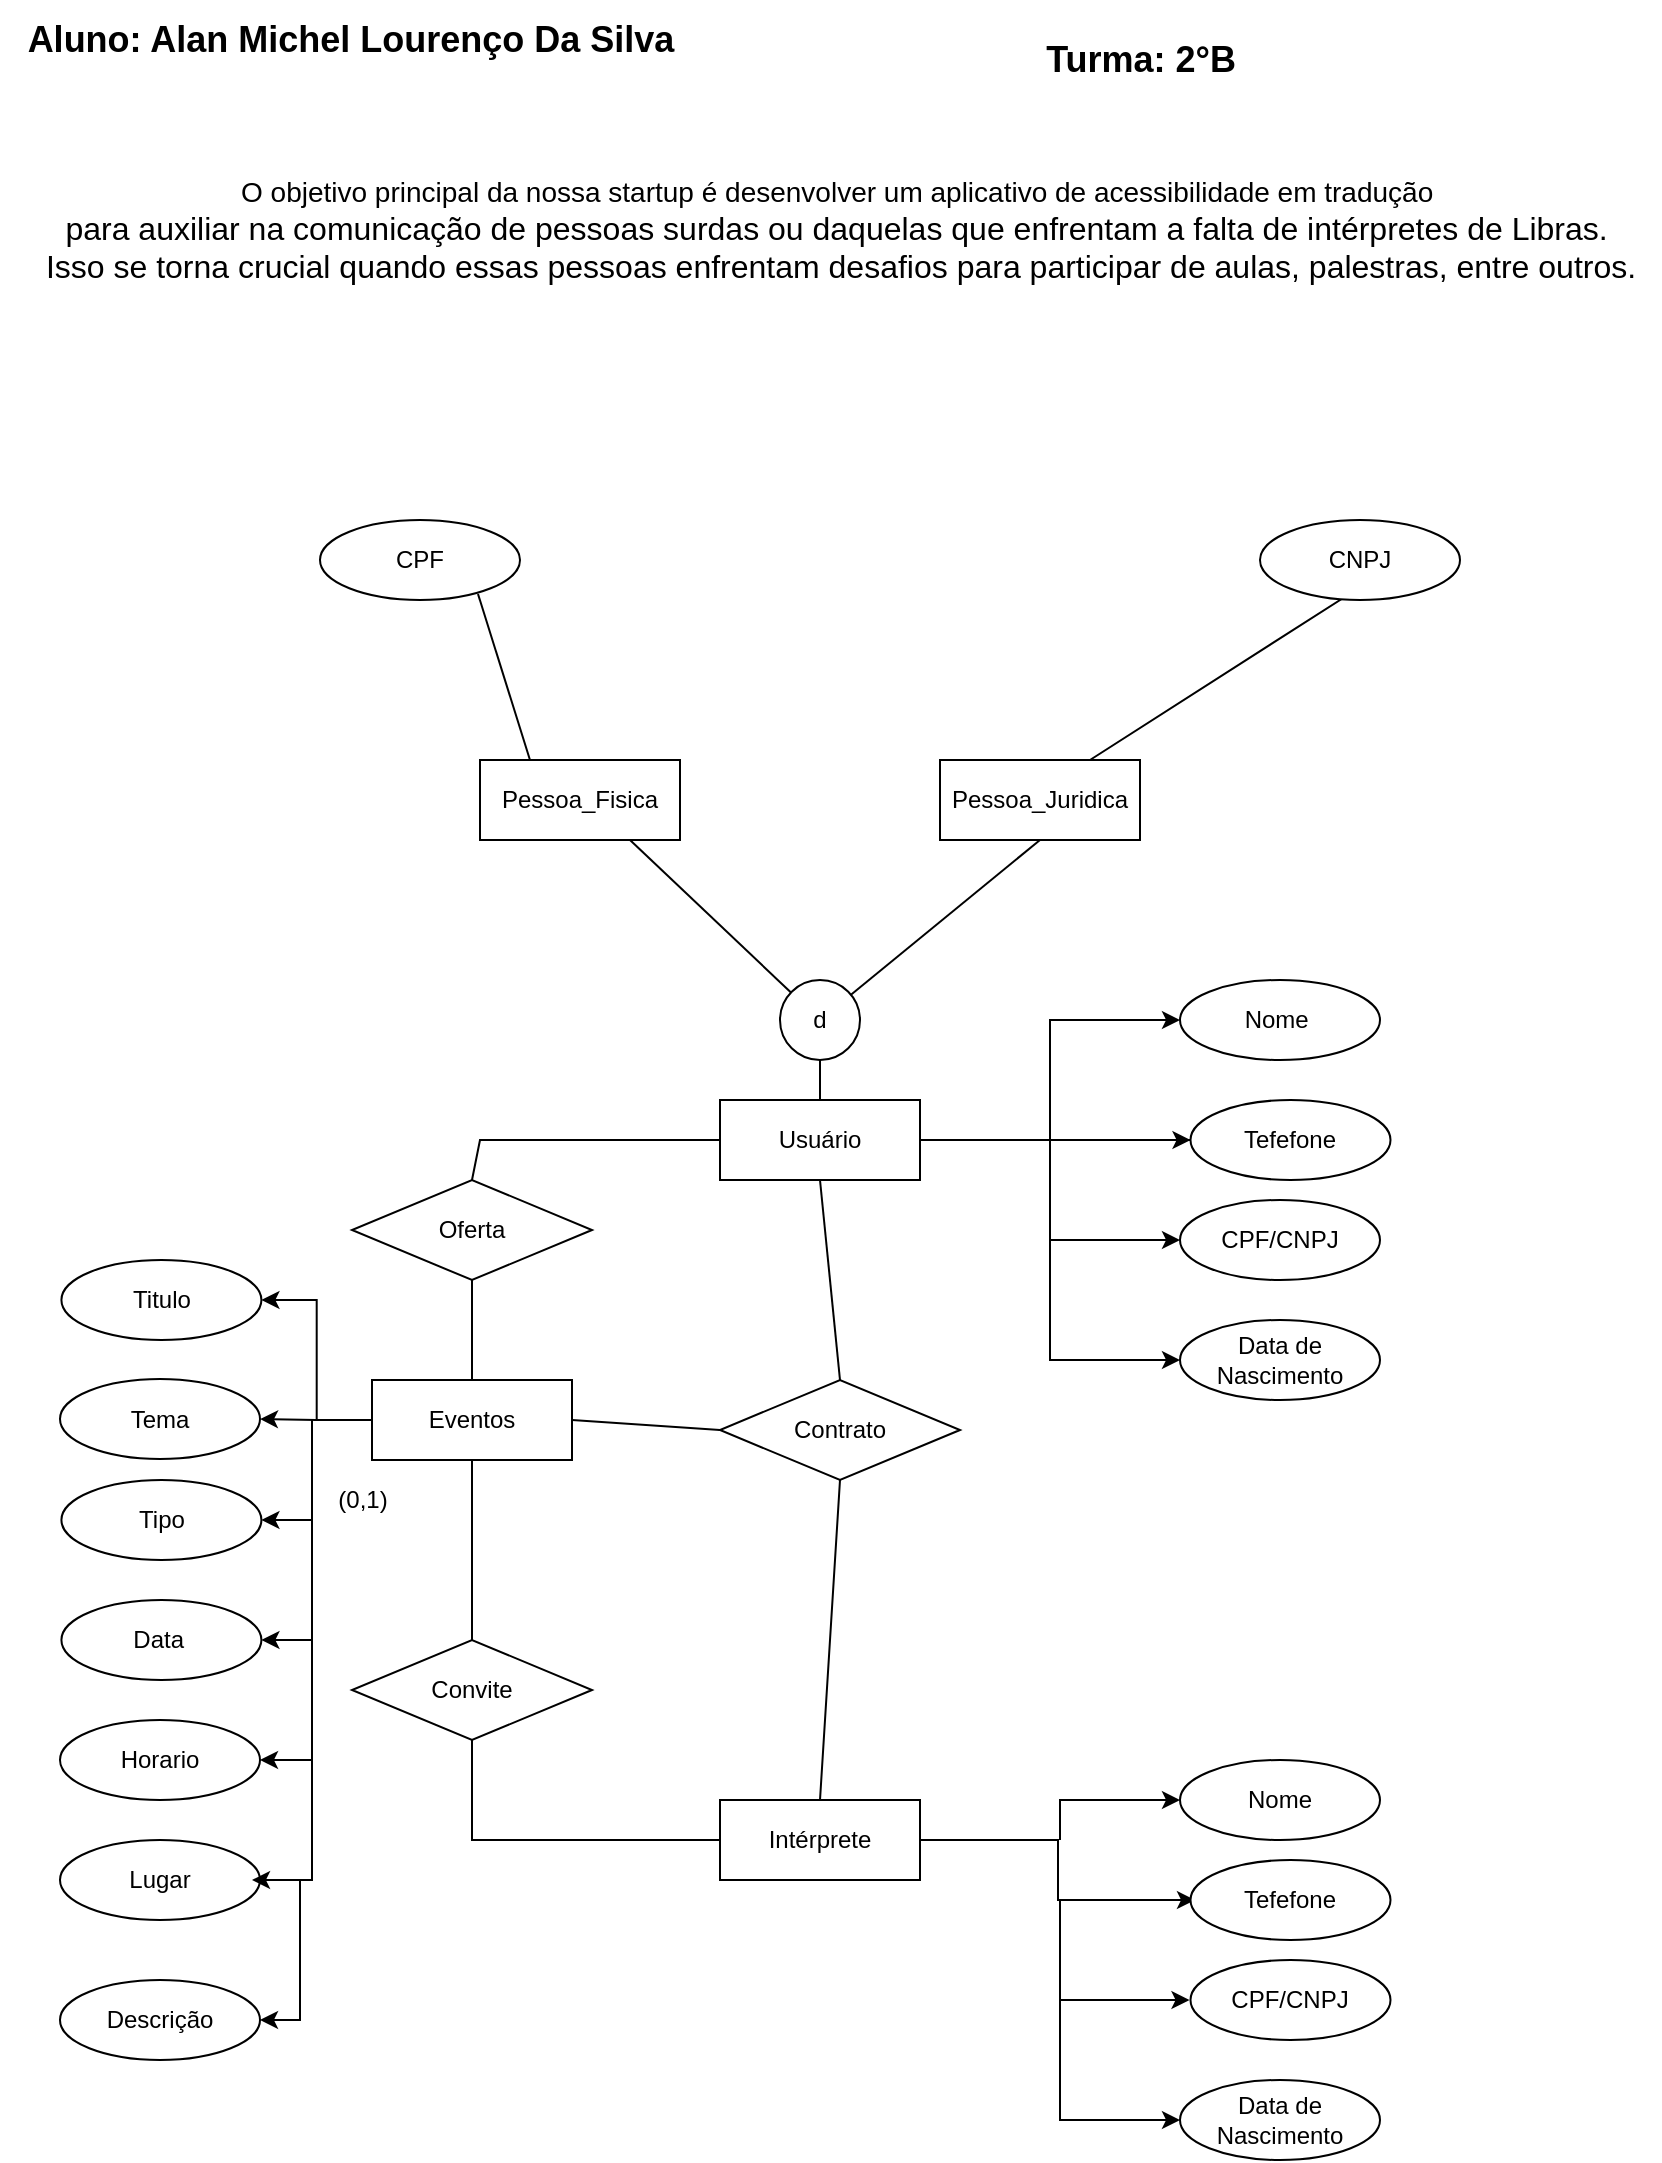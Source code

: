 <mxfile version="24.8.3">
  <diagram name="Página-1" id="-cmdrMES3POWukae9CuF">
    <mxGraphModel dx="1035" dy="1720" grid="1" gridSize="10" guides="1" tooltips="1" connect="1" arrows="1" fold="1" page="1" pageScale="1" pageWidth="827" pageHeight="1169" math="0" shadow="0">
      <root>
        <mxCell id="0" />
        <mxCell id="1" parent="0" />
        <mxCell id="Rtw7uPVq1lmrRMLtPTsA-12" style="edgeStyle=orthogonalEdgeStyle;rounded=0;orthogonalLoop=1;jettySize=auto;html=1;entryX=0;entryY=0.5;entryDx=0;entryDy=0;" parent="1" source="Rtw7uPVq1lmrRMLtPTsA-1" target="Rtw7uPVq1lmrRMLtPTsA-6" edge="1">
          <mxGeometry relative="1" as="geometry" />
        </mxCell>
        <mxCell id="Rtw7uPVq1lmrRMLtPTsA-14" style="edgeStyle=orthogonalEdgeStyle;rounded=0;orthogonalLoop=1;jettySize=auto;html=1;entryX=0;entryY=0.5;entryDx=0;entryDy=0;" parent="1" source="Rtw7uPVq1lmrRMLtPTsA-1" target="Rtw7uPVq1lmrRMLtPTsA-8" edge="1">
          <mxGeometry relative="1" as="geometry" />
        </mxCell>
        <mxCell id="Rtw7uPVq1lmrRMLtPTsA-15" style="edgeStyle=orthogonalEdgeStyle;rounded=0;orthogonalLoop=1;jettySize=auto;html=1;entryX=0;entryY=0.5;entryDx=0;entryDy=0;" parent="1" source="Rtw7uPVq1lmrRMLtPTsA-1" target="Rtw7uPVq1lmrRMLtPTsA-9" edge="1">
          <mxGeometry relative="1" as="geometry" />
        </mxCell>
        <mxCell id="Rtw7uPVq1lmrRMLtPTsA-17" style="edgeStyle=orthogonalEdgeStyle;rounded=0;orthogonalLoop=1;jettySize=auto;html=1;entryX=1;entryY=0.5;entryDx=0;entryDy=0;" parent="1" source="Rtw7uPVq1lmrRMLtPTsA-1" target="Rtw7uPVq1lmrRMLtPTsA-16" edge="1">
          <mxGeometry relative="1" as="geometry">
            <Array as="points">
              <mxPoint x="560" y="240" />
              <mxPoint x="560" y="240" />
            </Array>
          </mxGeometry>
        </mxCell>
        <mxCell id="Rtw7uPVq1lmrRMLtPTsA-1" value="Usuário" style="whiteSpace=wrap;html=1;align=center;" parent="1" vertex="1">
          <mxGeometry x="370" y="220" width="100" height="40" as="geometry" />
        </mxCell>
        <mxCell id="Rtw7uPVq1lmrRMLtPTsA-33" style="edgeStyle=orthogonalEdgeStyle;rounded=0;orthogonalLoop=1;jettySize=auto;html=1;entryX=0;entryY=0.5;entryDx=0;entryDy=0;" parent="1" source="Rtw7uPVq1lmrRMLtPTsA-2" edge="1">
          <mxGeometry relative="1" as="geometry">
            <Array as="points">
              <mxPoint x="539" y="590" />
              <mxPoint x="539" y="620" />
            </Array>
            <mxPoint x="607.5" y="620" as="targetPoint" />
          </mxGeometry>
        </mxCell>
        <mxCell id="Rtw7uPVq1lmrRMLtPTsA-2" value="Intérprete" style="whiteSpace=wrap;html=1;align=center;" parent="1" vertex="1">
          <mxGeometry x="370" y="570" width="100" height="40" as="geometry" />
        </mxCell>
        <mxCell id="Rtw7uPVq1lmrRMLtPTsA-6" value="Nome&amp;nbsp;" style="ellipse;whiteSpace=wrap;html=1;align=center;" parent="1" vertex="1">
          <mxGeometry x="600" y="160" width="100" height="40" as="geometry" />
        </mxCell>
        <mxCell id="Rtw7uPVq1lmrRMLtPTsA-7" value="CPF" style="ellipse;whiteSpace=wrap;html=1;align=center;" parent="1" vertex="1">
          <mxGeometry x="170" y="-70" width="100" height="40" as="geometry" />
        </mxCell>
        <mxCell id="Rtw7uPVq1lmrRMLtPTsA-8" value="CPF/CNPJ" style="ellipse;whiteSpace=wrap;html=1;align=center;" parent="1" vertex="1">
          <mxGeometry x="600" y="270" width="100" height="40" as="geometry" />
        </mxCell>
        <mxCell id="Rtw7uPVq1lmrRMLtPTsA-9" value="Data de Nascimento" style="ellipse;whiteSpace=wrap;html=1;align=center;" parent="1" vertex="1">
          <mxGeometry x="600" y="330" width="100" height="40" as="geometry" />
        </mxCell>
        <mxCell id="JoCIKOvpgaEz2MrhnN-x-28" style="edgeStyle=orthogonalEdgeStyle;rounded=0;orthogonalLoop=1;jettySize=auto;html=1;entryX=0;entryY=0.5;entryDx=0;entryDy=0;" parent="1" target="Rtw7uPVq1lmrRMLtPTsA-16" edge="1">
          <mxGeometry relative="1" as="geometry">
            <mxPoint x="600" y="250" as="targetPoint" />
            <mxPoint x="580" y="240" as="sourcePoint" />
          </mxGeometry>
        </mxCell>
        <mxCell id="Rtw7uPVq1lmrRMLtPTsA-16" value="Tefefone" style="ellipse;whiteSpace=wrap;html=1;align=center;" parent="1" vertex="1">
          <mxGeometry x="605.25" y="220" width="100" height="40" as="geometry" />
        </mxCell>
        <mxCell id="Rtw7uPVq1lmrRMLtPTsA-29" value="Nome" style="ellipse;whiteSpace=wrap;html=1;align=center;" parent="1" vertex="1">
          <mxGeometry x="600" y="550" width="100" height="40" as="geometry" />
        </mxCell>
        <mxCell id="Rtw7uPVq1lmrRMLtPTsA-41" value="&lt;font style=&quot;font-size: 14px;&quot;&gt;O objetivo principal da nossa startup é desenvolver um aplicativo de acessibilidade em tradução&amp;nbsp;&lt;/font&gt;&lt;div&gt;&lt;font size=&quot;3&quot;&gt;para auxiliar na comunicação de pessoas surdas ou daquelas que enfrentam a falta de intérpretes de Libras.&amp;nbsp;&lt;/font&gt;&lt;/div&gt;&lt;div&gt;&lt;font size=&quot;3&quot;&gt;Isso se torna crucial quando essas pessoas enfrentam desafios para participar de aulas, palestras, entre outros.&lt;/font&gt;&lt;/div&gt;" style="text;html=1;align=center;verticalAlign=middle;resizable=0;points=[];autosize=1;strokeColor=none;fillColor=none;" parent="1" vertex="1">
          <mxGeometry x="20" y="-250" width="820" height="70" as="geometry" />
        </mxCell>
        <mxCell id="Rtw7uPVq1lmrRMLtPTsA-173" value="&lt;b&gt;&lt;font style=&quot;font-size: 18px;&quot;&gt;Aluno: Alan Michel Lourenço Da Silva&lt;/font&gt;&lt;/b&gt;" style="text;html=1;align=center;verticalAlign=middle;resizable=0;points=[];autosize=1;strokeColor=none;fillColor=none;" parent="1" vertex="1">
          <mxGeometry x="10" y="-330" width="350" height="40" as="geometry" />
        </mxCell>
        <mxCell id="Rtw7uPVq1lmrRMLtPTsA-174" value="&lt;b&gt;&lt;font style=&quot;font-size: 18px;&quot;&gt;Turma: 2°B&lt;/font&gt;&lt;/b&gt;" style="text;html=1;align=center;verticalAlign=middle;resizable=0;points=[];autosize=1;strokeColor=none;fillColor=none;" parent="1" vertex="1">
          <mxGeometry x="520" y="-320" width="120" height="40" as="geometry" />
        </mxCell>
        <mxCell id="80oid8XE5d8tb2jCaMYu-5" value="Pessoa_Fisica" style="whiteSpace=wrap;html=1;align=center;" parent="1" vertex="1">
          <mxGeometry x="250" y="50" width="100" height="40" as="geometry" />
        </mxCell>
        <mxCell id="80oid8XE5d8tb2jCaMYu-6" value="Pessoa_Juridica" style="whiteSpace=wrap;html=1;align=center;" parent="1" vertex="1">
          <mxGeometry x="480" y="50" width="100" height="40" as="geometry" />
        </mxCell>
        <mxCell id="80oid8XE5d8tb2jCaMYu-7" value="" style="endArrow=none;html=1;rounded=0;exitX=0.5;exitY=0;exitDx=0;exitDy=0;" parent="1" source="Rtw7uPVq1lmrRMLtPTsA-1" target="80oid8XE5d8tb2jCaMYu-8" edge="1">
          <mxGeometry relative="1" as="geometry">
            <mxPoint x="330" y="200" as="sourcePoint" />
            <mxPoint x="420" y="170" as="targetPoint" />
          </mxGeometry>
        </mxCell>
        <mxCell id="80oid8XE5d8tb2jCaMYu-8" value="d" style="ellipse;whiteSpace=wrap;html=1;aspect=fixed;" parent="1" vertex="1">
          <mxGeometry x="400" y="160" width="40" height="40" as="geometry" />
        </mxCell>
        <mxCell id="80oid8XE5d8tb2jCaMYu-9" value="" style="endArrow=none;html=1;rounded=0;exitX=0.75;exitY=1;exitDx=0;exitDy=0;" parent="1" source="80oid8XE5d8tb2jCaMYu-5" target="80oid8XE5d8tb2jCaMYu-8" edge="1">
          <mxGeometry relative="1" as="geometry">
            <mxPoint x="330" y="200" as="sourcePoint" />
            <mxPoint x="490" y="200" as="targetPoint" />
          </mxGeometry>
        </mxCell>
        <mxCell id="80oid8XE5d8tb2jCaMYu-10" value="" style="endArrow=none;html=1;rounded=0;entryX=0.5;entryY=1;entryDx=0;entryDy=0;" parent="1" source="80oid8XE5d8tb2jCaMYu-8" target="80oid8XE5d8tb2jCaMYu-6" edge="1">
          <mxGeometry relative="1" as="geometry">
            <mxPoint x="330" y="200" as="sourcePoint" />
            <mxPoint x="490" y="200" as="targetPoint" />
          </mxGeometry>
        </mxCell>
        <mxCell id="80oid8XE5d8tb2jCaMYu-11" value="" style="endArrow=none;html=1;rounded=0;exitX=0.79;exitY=0.925;exitDx=0;exitDy=0;exitPerimeter=0;entryX=0.25;entryY=0;entryDx=0;entryDy=0;" parent="1" source="Rtw7uPVq1lmrRMLtPTsA-7" target="80oid8XE5d8tb2jCaMYu-5" edge="1">
          <mxGeometry relative="1" as="geometry">
            <mxPoint x="330" y="200" as="sourcePoint" />
            <mxPoint x="490" y="200" as="targetPoint" />
          </mxGeometry>
        </mxCell>
        <mxCell id="JoCIKOvpgaEz2MrhnN-x-5" value="" style="endArrow=classic;html=1;rounded=0;entryX=0;entryY=0.5;entryDx=0;entryDy=0;" parent="1" target="Rtw7uPVq1lmrRMLtPTsA-29" edge="1">
          <mxGeometry width="50" height="50" relative="1" as="geometry">
            <mxPoint x="540" y="590" as="sourcePoint" />
            <mxPoint x="575" y="530" as="targetPoint" />
            <Array as="points">
              <mxPoint x="540" y="570" />
            </Array>
          </mxGeometry>
        </mxCell>
        <mxCell id="JoCIKOvpgaEz2MrhnN-x-9" value="" style="endArrow=classic;html=1;rounded=0;" parent="1" edge="1">
          <mxGeometry width="50" height="50" relative="1" as="geometry">
            <mxPoint x="540" y="620" as="sourcePoint" />
            <mxPoint x="604.75" y="670" as="targetPoint" />
            <Array as="points">
              <mxPoint x="540" y="670" />
            </Array>
          </mxGeometry>
        </mxCell>
        <mxCell id="JoCIKOvpgaEz2MrhnN-x-39" style="edgeStyle=orthogonalEdgeStyle;rounded=0;orthogonalLoop=1;jettySize=auto;html=1;exitX=0;exitY=0.5;exitDx=0;exitDy=0;entryX=1;entryY=0.5;entryDx=0;entryDy=0;" parent="1" source="JoCIKOvpgaEz2MrhnN-x-27" target="JoCIKOvpgaEz2MrhnN-x-31" edge="1">
          <mxGeometry relative="1" as="geometry" />
        </mxCell>
        <mxCell id="JoCIKOvpgaEz2MrhnN-x-43" style="edgeStyle=orthogonalEdgeStyle;rounded=0;orthogonalLoop=1;jettySize=auto;html=1;exitX=0;exitY=0.5;exitDx=0;exitDy=0;entryX=1;entryY=0.5;entryDx=0;entryDy=0;" parent="1" source="JoCIKOvpgaEz2MrhnN-x-27" target="JoCIKOvpgaEz2MrhnN-x-35" edge="1">
          <mxGeometry relative="1" as="geometry" />
        </mxCell>
        <mxCell id="JoCIKOvpgaEz2MrhnN-x-27" value="Eventos" style="rounded=0;whiteSpace=wrap;html=1;" parent="1" vertex="1">
          <mxGeometry x="196" y="360" width="100" height="40" as="geometry" />
        </mxCell>
        <mxCell id="JoCIKOvpgaEz2MrhnN-x-31" value="Titulo" style="ellipse;whiteSpace=wrap;html=1;align=center;" parent="1" vertex="1">
          <mxGeometry x="40.71" y="300" width="100" height="40" as="geometry" />
        </mxCell>
        <mxCell id="JoCIKOvpgaEz2MrhnN-x-32" value="Tipo" style="ellipse;whiteSpace=wrap;html=1;align=center;" parent="1" vertex="1">
          <mxGeometry x="40.71" y="410" width="100" height="40" as="geometry" />
        </mxCell>
        <mxCell id="JoCIKOvpgaEz2MrhnN-x-33" value="Data&amp;nbsp;" style="ellipse;whiteSpace=wrap;html=1;align=center;" parent="1" vertex="1">
          <mxGeometry x="40.71" y="470" width="100" height="40" as="geometry" />
        </mxCell>
        <mxCell id="JoCIKOvpgaEz2MrhnN-x-35" value="Tema" style="ellipse;whiteSpace=wrap;html=1;align=center;" parent="1" vertex="1">
          <mxGeometry x="40.0" y="359.5" width="100" height="40" as="geometry" />
        </mxCell>
        <mxCell id="JoCIKOvpgaEz2MrhnN-x-40" value="" style="endArrow=classic;html=1;rounded=0;entryX=1;entryY=0.5;entryDx=0;entryDy=0;" parent="1" target="JoCIKOvpgaEz2MrhnN-x-41" edge="1">
          <mxGeometry width="50" height="50" relative="1" as="geometry">
            <mxPoint x="166" y="490" as="sourcePoint" />
            <mxPoint x="316" y="430" as="targetPoint" />
            <Array as="points">
              <mxPoint x="166" y="550" />
            </Array>
          </mxGeometry>
        </mxCell>
        <mxCell id="JoCIKOvpgaEz2MrhnN-x-41" value="Horario" style="ellipse;whiteSpace=wrap;html=1;align=center;" parent="1" vertex="1">
          <mxGeometry x="40.0" y="530" width="100" height="40" as="geometry" />
        </mxCell>
        <mxCell id="JoCIKOvpgaEz2MrhnN-x-42" value="" style="endArrow=classic;html=1;rounded=0;entryX=1;entryY=0.5;entryDx=0;entryDy=0;" parent="1" target="JoCIKOvpgaEz2MrhnN-x-33" edge="1">
          <mxGeometry width="50" height="50" relative="1" as="geometry">
            <mxPoint x="166" y="430" as="sourcePoint" />
            <mxPoint x="316" y="430" as="targetPoint" />
            <Array as="points">
              <mxPoint x="166" y="490" />
            </Array>
          </mxGeometry>
        </mxCell>
        <mxCell id="JoCIKOvpgaEz2MrhnN-x-44" value="" style="endArrow=classic;html=1;rounded=0;entryX=1;entryY=0.5;entryDx=0;entryDy=0;" parent="1" target="JoCIKOvpgaEz2MrhnN-x-32" edge="1">
          <mxGeometry width="50" height="50" relative="1" as="geometry">
            <mxPoint x="166" y="380" as="sourcePoint" />
            <mxPoint x="316" y="430" as="targetPoint" />
            <Array as="points">
              <mxPoint x="166" y="430" />
            </Array>
          </mxGeometry>
        </mxCell>
        <mxCell id="JoCIKOvpgaEz2MrhnN-x-47" value="(0,1)" style="text;html=1;align=center;verticalAlign=middle;resizable=0;points=[];autosize=1;strokeColor=none;fillColor=none;" parent="1" vertex="1">
          <mxGeometry x="166" y="405" width="50" height="30" as="geometry" />
        </mxCell>
        <mxCell id="jYvOWbFQaShM0tcJg9qX-1" value="CNPJ" style="ellipse;whiteSpace=wrap;html=1;align=center;" vertex="1" parent="1">
          <mxGeometry x="640" y="-70" width="100" height="40" as="geometry" />
        </mxCell>
        <mxCell id="jYvOWbFQaShM0tcJg9qX-2" value="" style="endArrow=none;html=1;rounded=0;entryX=0.39;entryY=1;entryDx=0;entryDy=0;entryPerimeter=0;exitX=0.75;exitY=0;exitDx=0;exitDy=0;" edge="1" parent="1" source="80oid8XE5d8tb2jCaMYu-6" target="jYvOWbFQaShM0tcJg9qX-1">
          <mxGeometry width="50" height="50" relative="1" as="geometry">
            <mxPoint x="430" y="130" as="sourcePoint" />
            <mxPoint x="480" y="80" as="targetPoint" />
            <Array as="points">
              <mxPoint x="680" y="-30" />
            </Array>
          </mxGeometry>
        </mxCell>
        <mxCell id="jYvOWbFQaShM0tcJg9qX-3" value="Oferta" style="rhombus;whiteSpace=wrap;html=1;direction=south;" vertex="1" parent="1">
          <mxGeometry x="186" y="260" width="120" height="50" as="geometry" />
        </mxCell>
        <mxCell id="jYvOWbFQaShM0tcJg9qX-4" value="" style="endArrow=none;html=1;rounded=0;exitX=0;exitY=0.5;exitDx=0;exitDy=0;entryX=0;entryY=0.5;entryDx=0;entryDy=0;" edge="1" parent="1" source="jYvOWbFQaShM0tcJg9qX-3" target="Rtw7uPVq1lmrRMLtPTsA-1">
          <mxGeometry width="50" height="50" relative="1" as="geometry">
            <mxPoint x="310" y="260" as="sourcePoint" />
            <mxPoint x="360" y="210" as="targetPoint" />
            <Array as="points">
              <mxPoint x="250" y="240" />
            </Array>
          </mxGeometry>
        </mxCell>
        <mxCell id="jYvOWbFQaShM0tcJg9qX-5" value="" style="endArrow=none;html=1;rounded=0;exitX=0.5;exitY=0;exitDx=0;exitDy=0;entryX=1;entryY=0.5;entryDx=0;entryDy=0;" edge="1" parent="1" source="JoCIKOvpgaEz2MrhnN-x-27" target="jYvOWbFQaShM0tcJg9qX-3">
          <mxGeometry width="50" height="50" relative="1" as="geometry">
            <mxPoint x="310" y="260" as="sourcePoint" />
            <mxPoint x="360" y="210" as="targetPoint" />
          </mxGeometry>
        </mxCell>
        <mxCell id="jYvOWbFQaShM0tcJg9qX-6" value="Convite" style="rhombus;whiteSpace=wrap;html=1;direction=south;" vertex="1" parent="1">
          <mxGeometry x="186" y="490" width="120" height="50" as="geometry" />
        </mxCell>
        <mxCell id="jYvOWbFQaShM0tcJg9qX-7" value="" style="endArrow=none;html=1;rounded=0;exitX=0;exitY=0.5;exitDx=0;exitDy=0;entryX=0.5;entryY=1;entryDx=0;entryDy=0;" edge="1" parent="1" source="jYvOWbFQaShM0tcJg9qX-6" target="JoCIKOvpgaEz2MrhnN-x-27">
          <mxGeometry width="50" height="50" relative="1" as="geometry">
            <mxPoint x="310" y="460" as="sourcePoint" />
            <mxPoint x="360" y="410" as="targetPoint" />
          </mxGeometry>
        </mxCell>
        <mxCell id="jYvOWbFQaShM0tcJg9qX-8" value="" style="endArrow=none;html=1;rounded=0;exitX=1;exitY=0.5;exitDx=0;exitDy=0;entryX=0;entryY=0.5;entryDx=0;entryDy=0;" edge="1" parent="1" source="jYvOWbFQaShM0tcJg9qX-6" target="Rtw7uPVq1lmrRMLtPTsA-2">
          <mxGeometry width="50" height="50" relative="1" as="geometry">
            <mxPoint x="310" y="460" as="sourcePoint" />
            <mxPoint x="360" y="410" as="targetPoint" />
            <Array as="points">
              <mxPoint x="246" y="590" />
            </Array>
          </mxGeometry>
        </mxCell>
        <mxCell id="jYvOWbFQaShM0tcJg9qX-12" value="Contrato" style="rhombus;whiteSpace=wrap;html=1;direction=south;" vertex="1" parent="1">
          <mxGeometry x="370" y="360" width="120" height="50" as="geometry" />
        </mxCell>
        <mxCell id="jYvOWbFQaShM0tcJg9qX-16" value="" style="endArrow=none;html=1;rounded=0;entryX=0.5;entryY=1;entryDx=0;entryDy=0;exitX=0;exitY=0.5;exitDx=0;exitDy=0;" edge="1" parent="1" source="jYvOWbFQaShM0tcJg9qX-12" target="Rtw7uPVq1lmrRMLtPTsA-1">
          <mxGeometry width="50" height="50" relative="1" as="geometry">
            <mxPoint x="310" y="460" as="sourcePoint" />
            <mxPoint x="360" y="410" as="targetPoint" />
          </mxGeometry>
        </mxCell>
        <mxCell id="jYvOWbFQaShM0tcJg9qX-17" value="" style="endArrow=none;html=1;rounded=0;entryX=0.5;entryY=1;entryDx=0;entryDy=0;exitX=1;exitY=0.5;exitDx=0;exitDy=0;" edge="1" parent="1" source="JoCIKOvpgaEz2MrhnN-x-27" target="jYvOWbFQaShM0tcJg9qX-12">
          <mxGeometry width="50" height="50" relative="1" as="geometry">
            <mxPoint x="300" y="385" as="sourcePoint" />
            <mxPoint x="360" y="410" as="targetPoint" />
          </mxGeometry>
        </mxCell>
        <mxCell id="jYvOWbFQaShM0tcJg9qX-19" value="" style="endArrow=none;html=1;rounded=0;entryX=1;entryY=0.5;entryDx=0;entryDy=0;exitX=0.5;exitY=0;exitDx=0;exitDy=0;" edge="1" parent="1" source="Rtw7uPVq1lmrRMLtPTsA-2" target="jYvOWbFQaShM0tcJg9qX-12">
          <mxGeometry width="50" height="50" relative="1" as="geometry">
            <mxPoint x="310" y="460" as="sourcePoint" />
            <mxPoint x="360" y="410" as="targetPoint" />
          </mxGeometry>
        </mxCell>
        <mxCell id="jYvOWbFQaShM0tcJg9qX-20" value="Lugar" style="ellipse;whiteSpace=wrap;html=1;align=center;" vertex="1" parent="1">
          <mxGeometry x="40.0" y="590" width="100" height="40" as="geometry" />
        </mxCell>
        <mxCell id="jYvOWbFQaShM0tcJg9qX-21" value="Descrição" style="ellipse;whiteSpace=wrap;html=1;align=center;" vertex="1" parent="1">
          <mxGeometry x="40.0" y="660" width="100" height="40" as="geometry" />
        </mxCell>
        <mxCell id="jYvOWbFQaShM0tcJg9qX-22" value="" style="endArrow=classic;html=1;rounded=0;entryX=1;entryY=0.5;entryDx=0;entryDy=0;" edge="1" parent="1">
          <mxGeometry width="50" height="50" relative="1" as="geometry">
            <mxPoint x="166" y="550" as="sourcePoint" />
            <mxPoint x="136" y="610" as="targetPoint" />
            <Array as="points">
              <mxPoint x="166" y="610" />
            </Array>
          </mxGeometry>
        </mxCell>
        <mxCell id="jYvOWbFQaShM0tcJg9qX-23" value="" style="endArrow=classic;html=1;rounded=0;entryX=1;entryY=0.5;entryDx=0;entryDy=0;" edge="1" parent="1" target="jYvOWbFQaShM0tcJg9qX-21">
          <mxGeometry width="50" height="50" relative="1" as="geometry">
            <mxPoint x="160" y="610" as="sourcePoint" />
            <mxPoint x="360" y="490" as="targetPoint" />
            <Array as="points">
              <mxPoint x="160" y="640" />
              <mxPoint x="160" y="680" />
            </Array>
          </mxGeometry>
        </mxCell>
        <mxCell id="jYvOWbFQaShM0tcJg9qX-25" value="CPF/CNPJ" style="ellipse;whiteSpace=wrap;html=1;align=center;" vertex="1" parent="1">
          <mxGeometry x="605.25" y="650" width="100" height="40" as="geometry" />
        </mxCell>
        <mxCell id="jYvOWbFQaShM0tcJg9qX-26" value="Data de Nascimento" style="ellipse;whiteSpace=wrap;html=1;align=center;" vertex="1" parent="1">
          <mxGeometry x="600" y="710" width="100" height="40" as="geometry" />
        </mxCell>
        <mxCell id="jYvOWbFQaShM0tcJg9qX-27" value="Tefefone" style="ellipse;whiteSpace=wrap;html=1;align=center;" vertex="1" parent="1">
          <mxGeometry x="605.25" y="600" width="100" height="40" as="geometry" />
        </mxCell>
        <mxCell id="jYvOWbFQaShM0tcJg9qX-28" value="" style="endArrow=classic;html=1;rounded=0;entryX=0;entryY=0.5;entryDx=0;entryDy=0;" edge="1" parent="1" target="jYvOWbFQaShM0tcJg9qX-26">
          <mxGeometry width="50" height="50" relative="1" as="geometry">
            <mxPoint x="540" y="670" as="sourcePoint" />
            <mxPoint x="360" y="590" as="targetPoint" />
            <Array as="points">
              <mxPoint x="540" y="730" />
            </Array>
          </mxGeometry>
        </mxCell>
      </root>
    </mxGraphModel>
  </diagram>
</mxfile>

